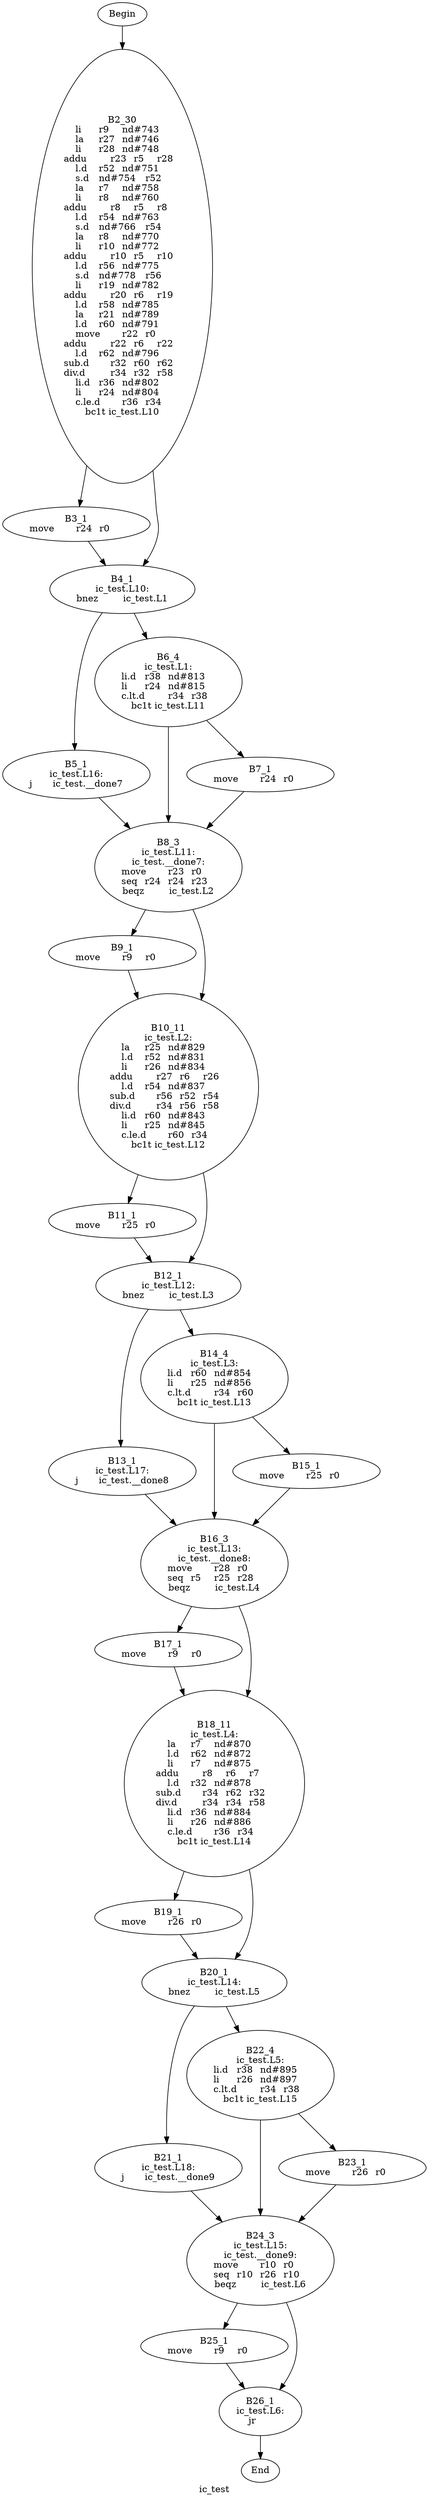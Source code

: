digraph G{
	label = "ic_test"	style = "dashed";
	color = purple;
	Node0 [label = "Begin"];
	Node0 -> {Node2 }
	Node1 [label = "End"];
	Node1 -> {}
	Node2 [label = "B2_30\nli	r9	nd#743	\nla	r27	nd#746	\nli	r28	nd#748	\naddu	r23	r5	r28	\nl.d	r52	nd#751	\ns.d	nd#754	r52	\nla	r7	nd#758	\nli	r8	nd#760	\naddu	r8	r5	r8	\nl.d	r54	nd#763	\ns.d	nd#766	r54	\nla	r8	nd#770	\nli	r10	nd#772	\naddu	r10	r5	r10	\nl.d	r56	nd#775	\ns.d	nd#778	r56	\nli	r19	nd#782	\naddu	r20	r6	r19	\nl.d	r58	nd#785	\nla	r21	nd#789	\nl.d	r60	nd#791	\nmove	r22	r0	\naddu	r22	r6	r22	\nl.d	r62	nd#796	\nsub.d	r32	r60	r62	\ndiv.d	r34	r32	r58	\nli.d	r36	nd#802	\nli	r24	nd#804	\nc.le.d	r36	r34	\nbc1t	ic_test.L10\n"];
	Node2 -> {Node3 Node4 }
	Node3 [label = "B3_1\nmove	r24	r0	\n"];
	Node3 -> {Node4 }
	Node4 [label = "B4_1\nic_test.L10:\nbnez	ic_test.L1\n"];
	Node4 -> {Node5 Node6 }
	Node5 [label = "B5_1\nic_test.L16:\nj	ic_test.__done7\n"];
	Node5 -> {Node8 }
	Node6 [label = "B6_4\nic_test.L1:\nli.d	r38	nd#813	\nli	r24	nd#815	\nc.lt.d	r34	r38	\nbc1t	ic_test.L11\n"];
	Node6 -> {Node7 Node8 }
	Node7 [label = "B7_1\nmove	r24	r0	\n"];
	Node7 -> {Node8 }
	Node8 [label = "B8_3\nic_test.L11:\nic_test.__done7:\nmove	r23	r0	\nseq	r24	r24	r23	\nbeqz	ic_test.L2\n"];
	Node8 -> {Node9 Node10 }
	Node9 [label = "B9_1\nmove	r9	r0	\n"];
	Node9 -> {Node10 }
	Node10 [label = "B10_11\nic_test.L2:\nla	r25	nd#829	\nl.d	r52	nd#831	\nli	r26	nd#834	\naddu	r27	r6	r26	\nl.d	r54	nd#837	\nsub.d	r56	r52	r54	\ndiv.d	r34	r56	r58	\nli.d	r60	nd#843	\nli	r25	nd#845	\nc.le.d	r60	r34	\nbc1t	ic_test.L12\n"];
	Node10 -> {Node11 Node12 }
	Node11 [label = "B11_1\nmove	r25	r0	\n"];
	Node11 -> {Node12 }
	Node12 [label = "B12_1\nic_test.L12:\nbnez	ic_test.L3\n"];
	Node12 -> {Node13 Node14 }
	Node13 [label = "B13_1\nic_test.L17:\nj	ic_test.__done8\n"];
	Node13 -> {Node16 }
	Node14 [label = "B14_4\nic_test.L3:\nli.d	r60	nd#854	\nli	r25	nd#856	\nc.lt.d	r34	r60	\nbc1t	ic_test.L13\n"];
	Node14 -> {Node15 Node16 }
	Node15 [label = "B15_1\nmove	r25	r0	\n"];
	Node15 -> {Node16 }
	Node16 [label = "B16_3\nic_test.L13:\nic_test.__done8:\nmove	r28	r0	\nseq	r5	r25	r28	\nbeqz	ic_test.L4\n"];
	Node16 -> {Node17 Node18 }
	Node17 [label = "B17_1\nmove	r9	r0	\n"];
	Node17 -> {Node18 }
	Node18 [label = "B18_11\nic_test.L4:\nla	r7	nd#870	\nl.d	r62	nd#872	\nli	r7	nd#875	\naddu	r8	r6	r7	\nl.d	r32	nd#878	\nsub.d	r34	r62	r32	\ndiv.d	r34	r34	r58	\nli.d	r36	nd#884	\nli	r26	nd#886	\nc.le.d	r36	r34	\nbc1t	ic_test.L14\n"];
	Node18 -> {Node19 Node20 }
	Node19 [label = "B19_1\nmove	r26	r0	\n"];
	Node19 -> {Node20 }
	Node20 [label = "B20_1\nic_test.L14:\nbnez	ic_test.L5\n"];
	Node20 -> {Node21 Node22 }
	Node21 [label = "B21_1\nic_test.L18:\nj	ic_test.__done9\n"];
	Node21 -> {Node24 }
	Node22 [label = "B22_4\nic_test.L5:\nli.d	r38	nd#895	\nli	r26	nd#897	\nc.lt.d	r34	r38	\nbc1t	ic_test.L15\n"];
	Node22 -> {Node23 Node24 }
	Node23 [label = "B23_1\nmove	r26	r0	\n"];
	Node23 -> {Node24 }
	Node24 [label = "B24_3\nic_test.L15:\nic_test.__done9:\nmove	r10	r0	\nseq	r10	r26	r10	\nbeqz	ic_test.L6\n"];
	Node24 -> {Node25 Node26 }
	Node25 [label = "B25_1\nmove	r9	r0	\n"];
	Node25 -> {Node26 }
	Node26 [label = "B26_1\nic_test.L6:\njr	\n"];
	Node26 -> {Node1 }
}
